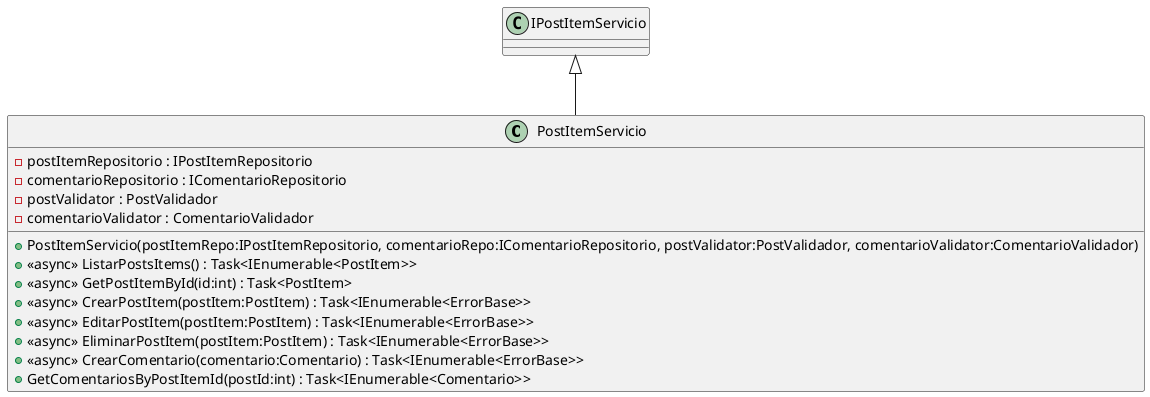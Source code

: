 @startuml
class PostItemServicio {
    - postItemRepositorio : IPostItemRepositorio
    - comentarioRepositorio : IComentarioRepositorio
    - postValidator : PostValidador
    - comentarioValidator : ComentarioValidador
    + PostItemServicio(postItemRepo:IPostItemRepositorio, comentarioRepo:IComentarioRepositorio, postValidator:PostValidador, comentarioValidator:ComentarioValidador)
    + <<async>> ListarPostsItems() : Task<IEnumerable<PostItem>>
    + <<async>> GetPostItemById(id:int) : Task<PostItem>
    + <<async>> CrearPostItem(postItem:PostItem) : Task<IEnumerable<ErrorBase>>
    + <<async>> EditarPostItem(postItem:PostItem) : Task<IEnumerable<ErrorBase>>
    + <<async>> EliminarPostItem(postItem:PostItem) : Task<IEnumerable<ErrorBase>>
    + <<async>> CrearComentario(comentario:Comentario) : Task<IEnumerable<ErrorBase>>
    + GetComentariosByPostItemId(postId:int) : Task<IEnumerable<Comentario>>
}
IPostItemServicio <|-- PostItemServicio
@enduml
